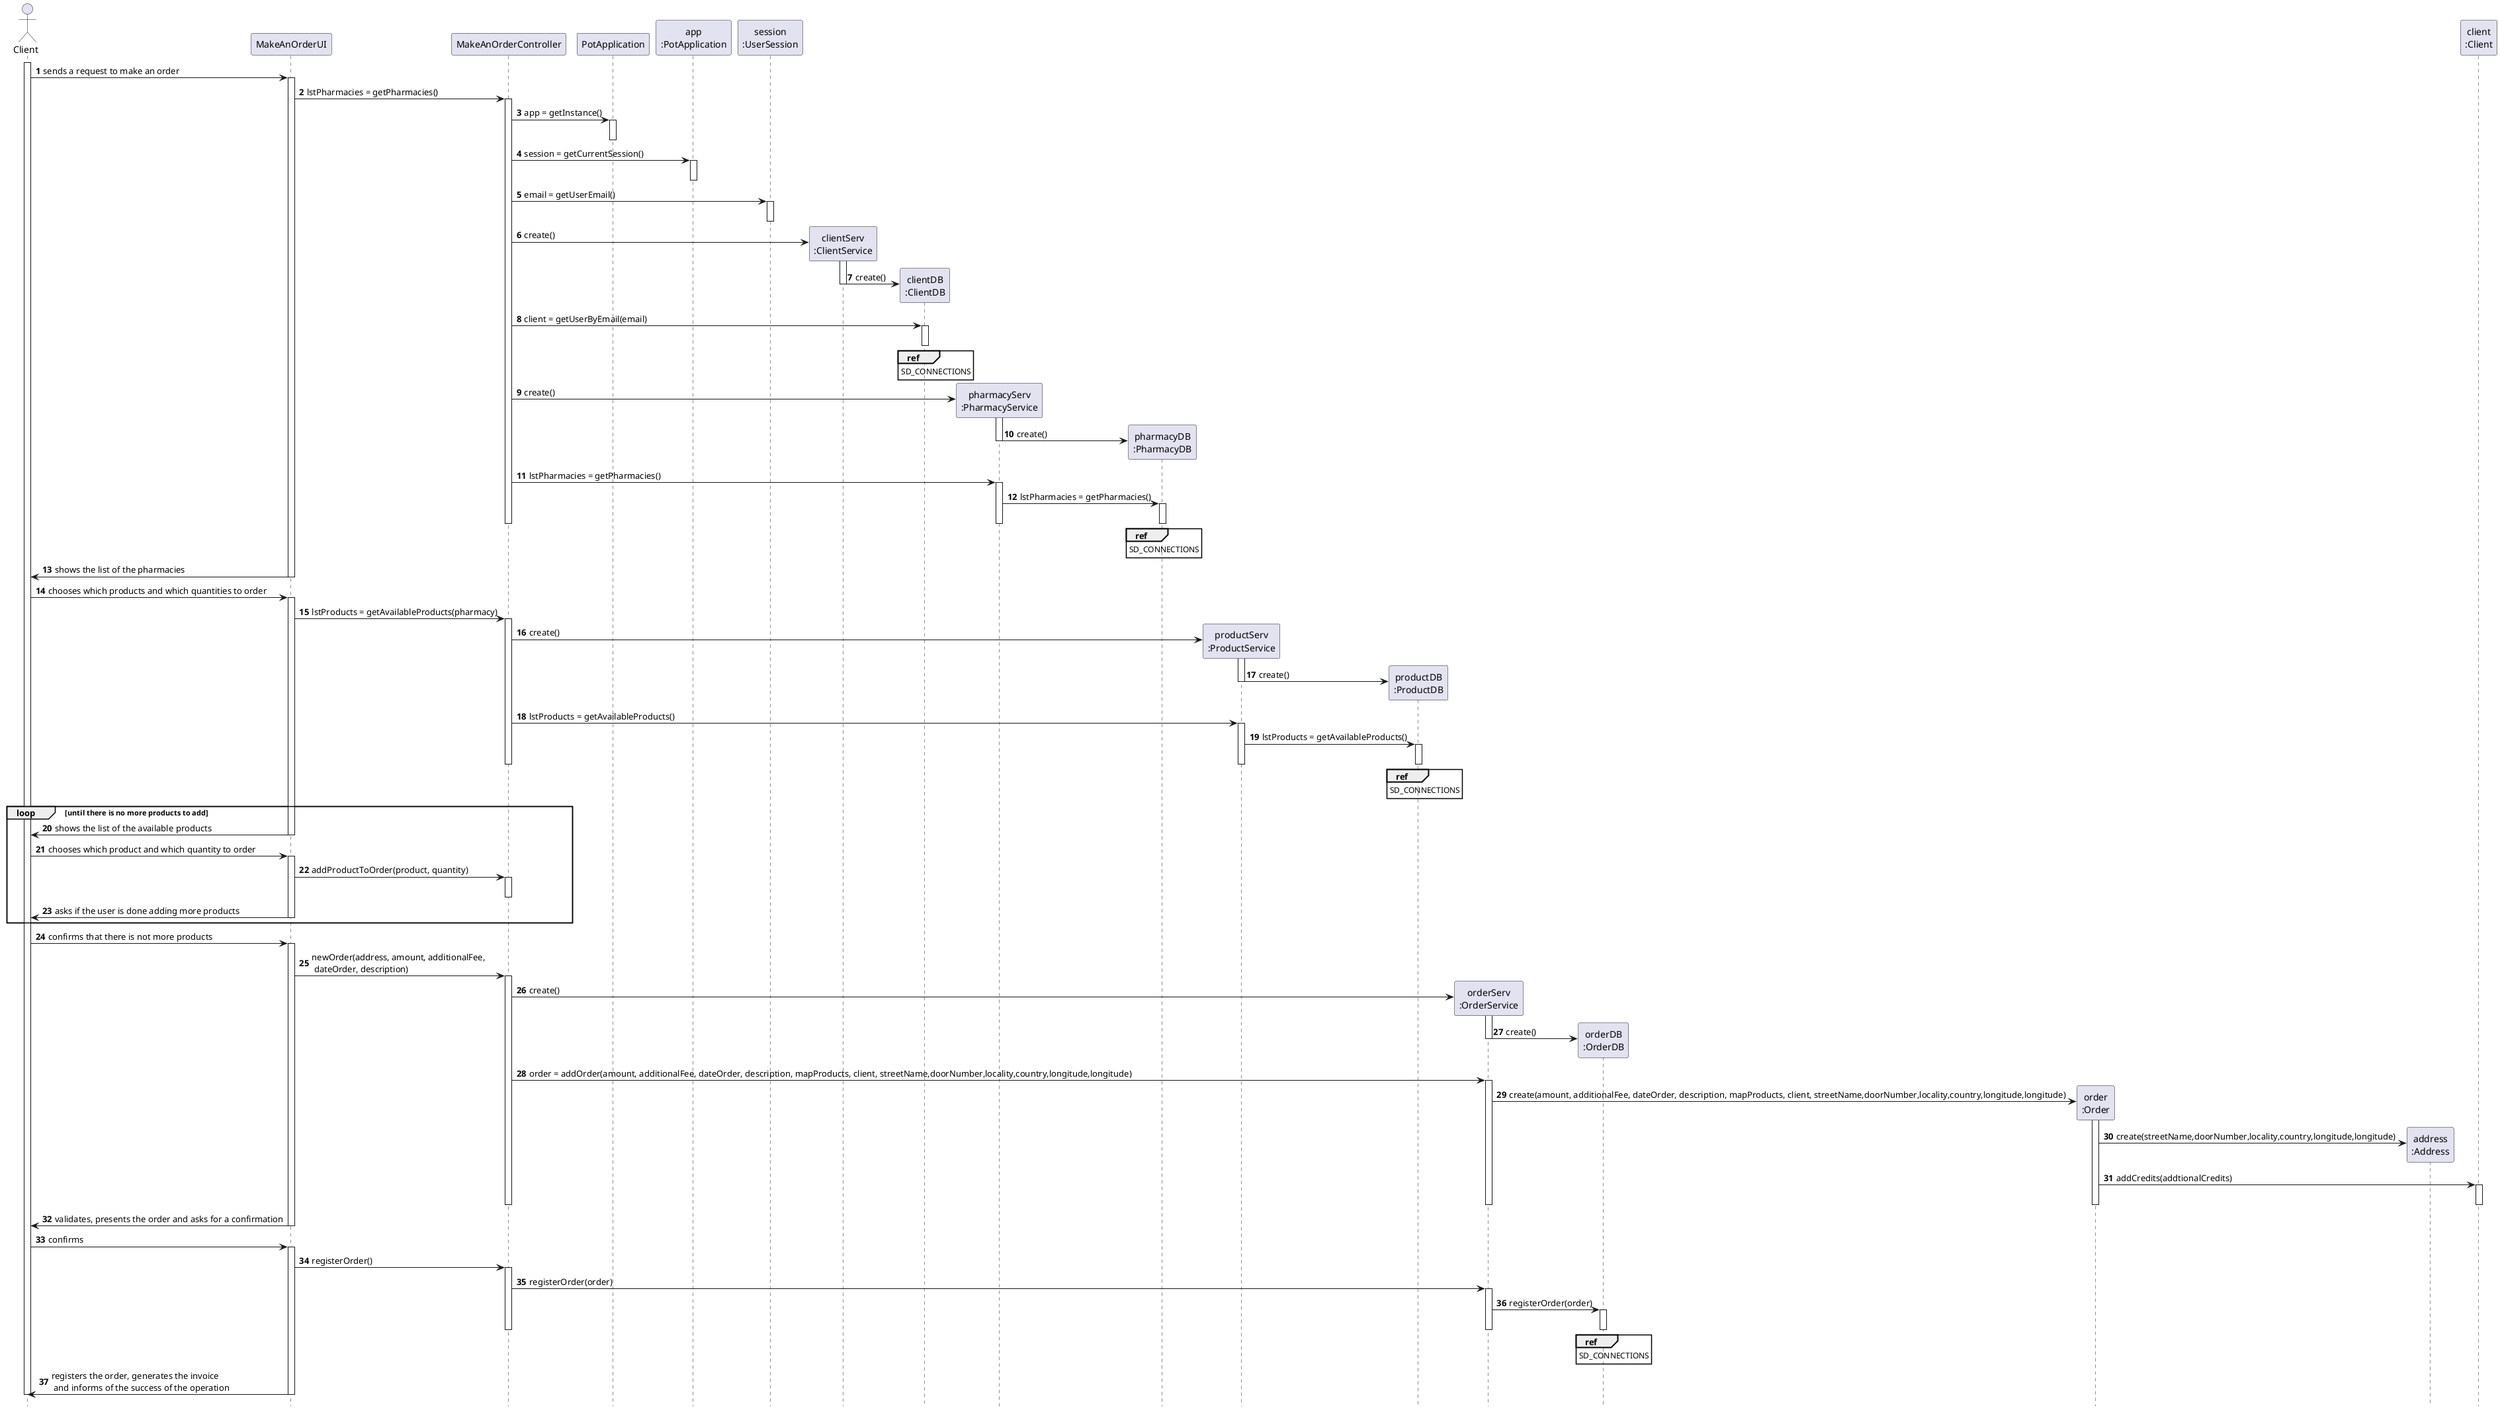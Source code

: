 @startuml
autonumber
hide footbox

actor "Client" as CL

participant "MakeAnOrderUI" as UI
participant "MakeAnOrderController" as CTRL
participant "PotApplication" as _APP
participant "app\n:PotApplication" as APP
participant "session\n:UserSession" as SESSION
participant "clientServ\n:ClientService" as CS
participant "clientDB\n:ClientDB" as CDB
participant "pharmacyServ\n:PharmacyService" as PHS
participant "pharmacyDB\n:PharmacyDB" as PHDB
participant "productServ\n:ProductService" as PS
participant "productDB\n:ProductDB" as PDB
participant "orderServ\n:OrderService" as OS
participant "orderDB\n:OrderDB" as ODB
participant "order\n:Order" as O
participant "address\n:Address" as AD
participant "client\n:Client" as C

activate CL

CL -> UI : sends a request to make an order
activate UI
UI -> CTRL : lstPharmacies = getPharmacies()
activate CTRL
CTRL -> _APP: app = getInstance()
activate _APP
deactivate _APP

CTRL -> APP: session = getCurrentSession()
activate APP
deactivate APP

CTRL -> SESSION: email = getUserEmail()
activate SESSION
deactivate SESSION
CTRL -> CS** : create()
activate CS
CS -> CDB** : create()
deactivate CS
CTRL -> CDB : client = getUserByEmail(email)
activate CDB
ref over CDB
SD_CONNECTIONS
end ref
deactivate CDB
CTRL -> PHS** : create()
activate PHS
PHS -> PHDB** : create()
deactivate PHS
CTRL -> PHS : lstPharmacies = getPharmacies()
activate PHS
PHS -> PHDB : lstPharmacies = getPharmacies()
activate PHDB
ref over PHDB
SD_CONNECTIONS
end ref
deactivate PHDB
deactivate PHS
deactivate CTRL

UI -> CL : shows the list of the pharmacies
deactivate UI

CL -> UI : chooses which products and which quantities to order
activate UI
UI -> CTRL : lstProducts = getAvailableProducts(pharmacy)
activate CTRL
CTRL -> PS** : create()
activate PS
PS -> PDB** : create()
deactivate PS
CTRL -> PS : lstProducts = getAvailableProducts()
activate PS
PS -> PDB : lstProducts = getAvailableProducts()
activate PDB
ref over PDB
SD_CONNECTIONS
end ref
deactivate PDB
deactivate PS
deactivate CTRL
loop until there is no more products to add
UI -> CL : shows the list of the available products
deactivate UI

CL -> UI : chooses which product and which quantity to order
activate UI
UI -> CTRL : addProductToOrder(product, quantity)
activate CTRL
deactivate CTRL
UI -> CL : asks if the user is done adding more products
deactivate UI
end

CL -> UI : confirms that there is not more products
activate UI
UI -> CTRL : newOrder(address, amount, additionalFee,\n dateOrder, description)
activate CTRL

CTRL -> OS** : create()
activate OS
OS -> ODB** : create()
deactivate OS
CTRL -> OS : order = addOrder(amount, additionalFee, dateOrder, description, mapProducts, client, streetName,doorNumber,locality,country,longitude,longitude)
activate OS
OS -> O** : create(amount, additionalFee, dateOrder, description, mapProducts, client, streetName,doorNumber,locality,country,longitude,longitude)
activate O
O -> AD** : create(streetName,doorNumber,locality,country,longitude,longitude)
O -> C : addCredits(addtionalCredits)
activate C
deactivate C
deactivate O
deactivate OS
deactivate CTRL
UI -> CL : validates, presents the order and asks for a confirmation
deactivate UI

CL -> UI : confirms
activate UI
UI -> CTRL : registerOrder()
activate CTRL
CTRL -> OS : registerOrder(order)
activate OS
OS -> ODB : registerOrder(order)
activate ODB
ref over ODB
SD_CONNECTIONS
end ref
deactivate ODB
deactivate OS
deactivate CTRL
UI -> CL : registers the order, generates the invoice\n and informs of the success of the operation
deactivate UI
deactivate CL

@enduml